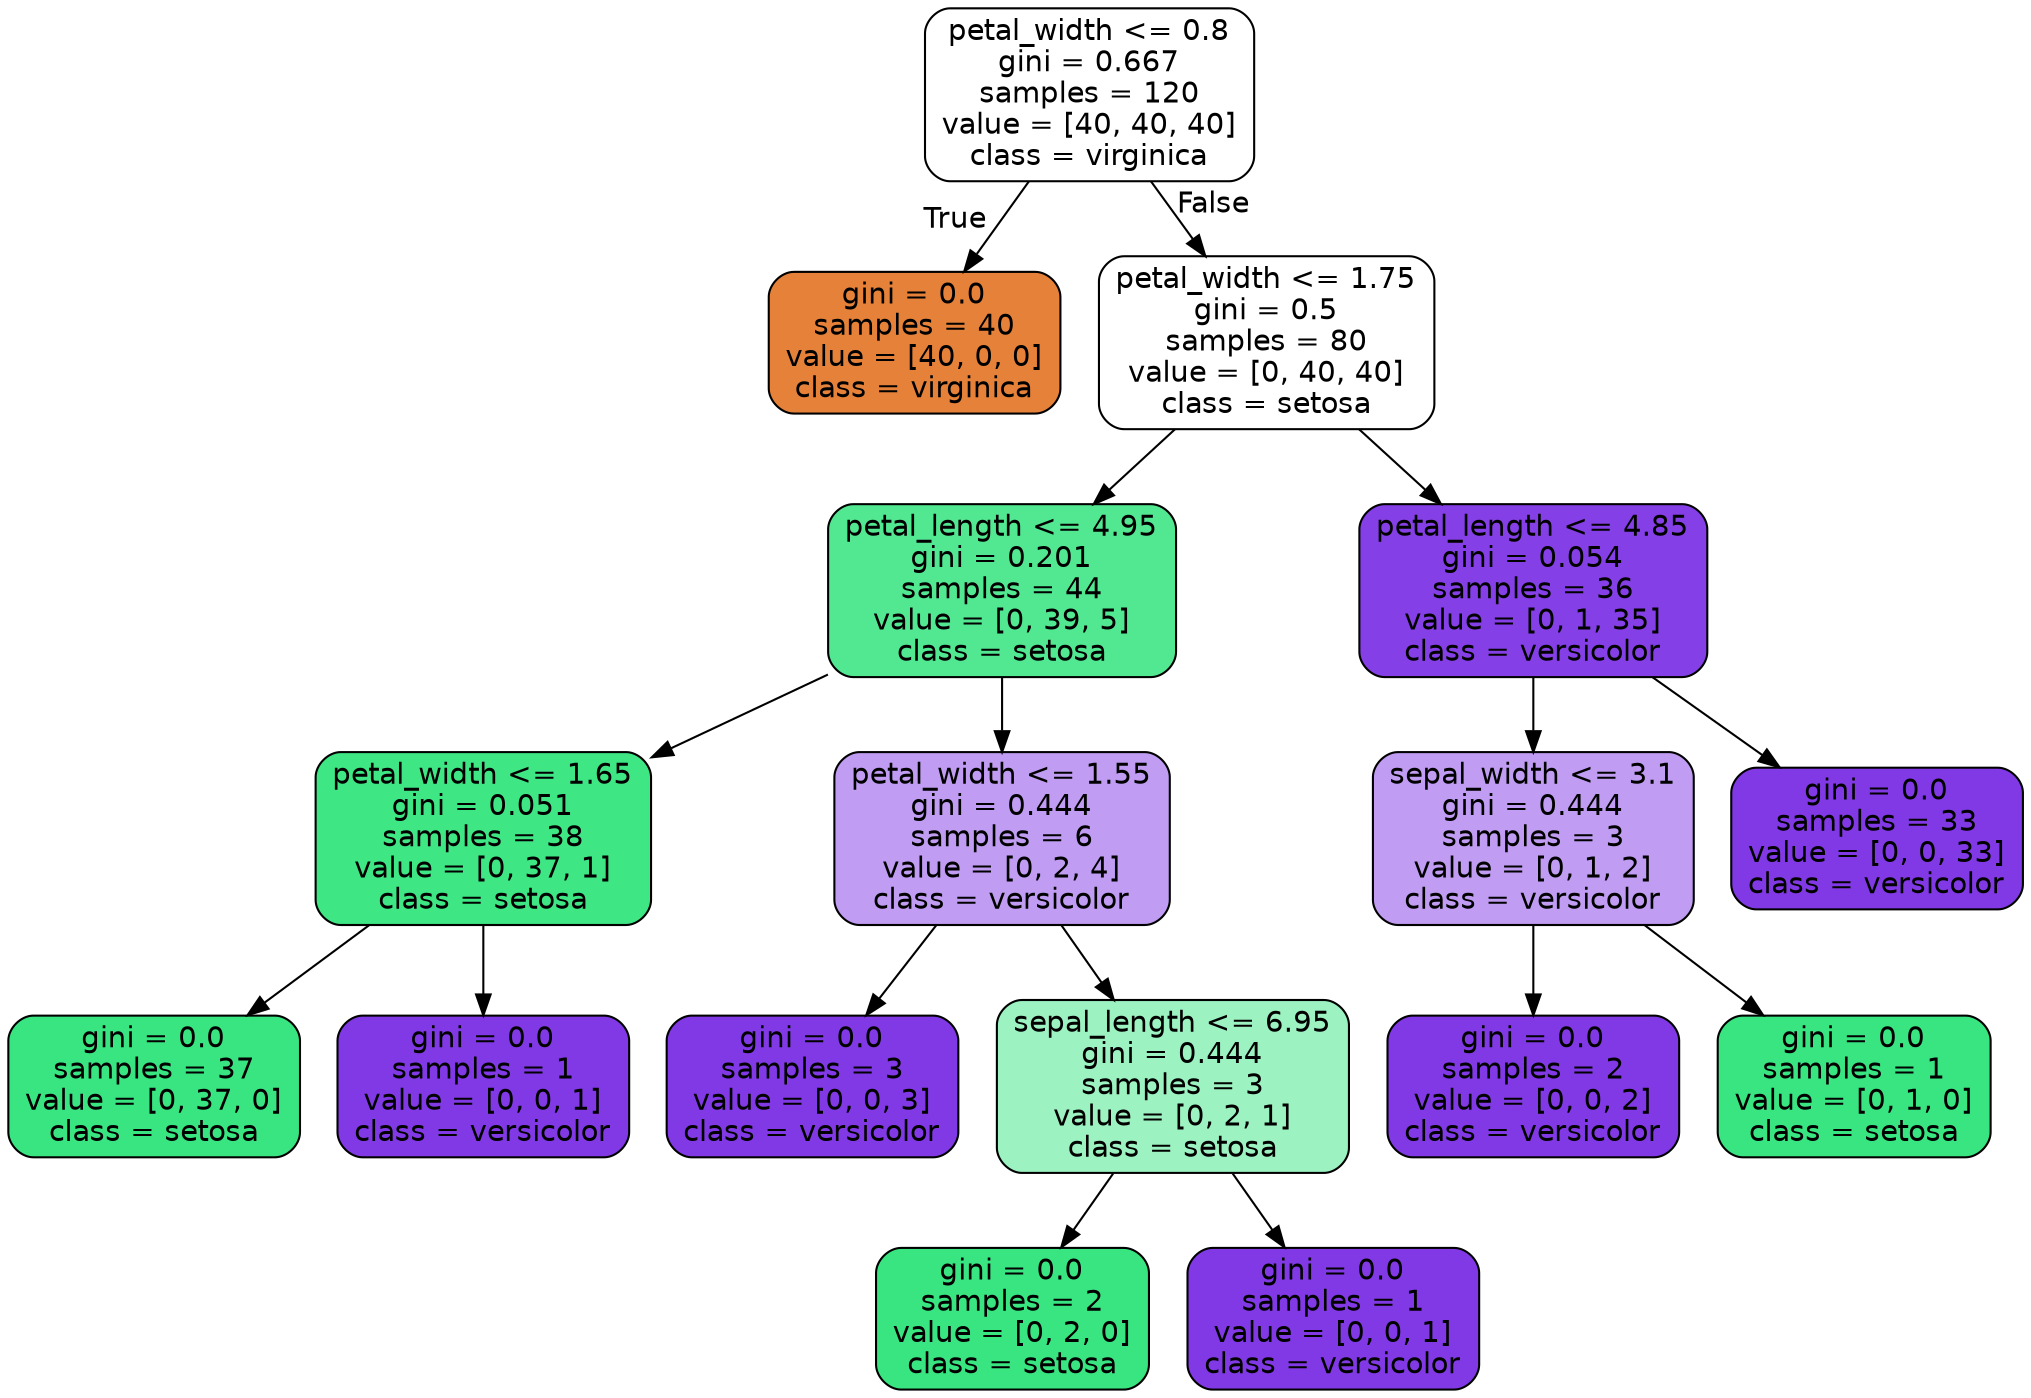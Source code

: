 digraph Tree {
node [shape=box, style="filled, rounded", color="black", fontname=helvetica] ;
edge [fontname=helvetica] ;
0 [label="petal_width <= 0.8\ngini = 0.667\nsamples = 120\nvalue = [40, 40, 40]\nclass = virginica", fillcolor="#ffffff"] ;
1 [label="gini = 0.0\nsamples = 40\nvalue = [40, 0, 0]\nclass = virginica", fillcolor="#e58139"] ;
0 -> 1 [labeldistance=2.5, labelangle=45, headlabel="True"] ;
2 [label="petal_width <= 1.75\ngini = 0.5\nsamples = 80\nvalue = [0, 40, 40]\nclass = setosa", fillcolor="#ffffff"] ;
0 -> 2 [labeldistance=2.5, labelangle=-45, headlabel="False"] ;
3 [label="petal_length <= 4.95\ngini = 0.201\nsamples = 44\nvalue = [0, 39, 5]\nclass = setosa", fillcolor="#52e891"] ;
2 -> 3 ;
4 [label="petal_width <= 1.65\ngini = 0.051\nsamples = 38\nvalue = [0, 37, 1]\nclass = setosa", fillcolor="#3ee684"] ;
3 -> 4 ;
5 [label="gini = 0.0\nsamples = 37\nvalue = [0, 37, 0]\nclass = setosa", fillcolor="#39e581"] ;
4 -> 5 ;
6 [label="gini = 0.0\nsamples = 1\nvalue = [0, 0, 1]\nclass = versicolor", fillcolor="#8139e5"] ;
4 -> 6 ;
7 [label="petal_width <= 1.55\ngini = 0.444\nsamples = 6\nvalue = [0, 2, 4]\nclass = versicolor", fillcolor="#c09cf2"] ;
3 -> 7 ;
8 [label="gini = 0.0\nsamples = 3\nvalue = [0, 0, 3]\nclass = versicolor", fillcolor="#8139e5"] ;
7 -> 8 ;
9 [label="sepal_length <= 6.95\ngini = 0.444\nsamples = 3\nvalue = [0, 2, 1]\nclass = setosa", fillcolor="#9cf2c0"] ;
7 -> 9 ;
10 [label="gini = 0.0\nsamples = 2\nvalue = [0, 2, 0]\nclass = setosa", fillcolor="#39e581"] ;
9 -> 10 ;
11 [label="gini = 0.0\nsamples = 1\nvalue = [0, 0, 1]\nclass = versicolor", fillcolor="#8139e5"] ;
9 -> 11 ;
12 [label="petal_length <= 4.85\ngini = 0.054\nsamples = 36\nvalue = [0, 1, 35]\nclass = versicolor", fillcolor="#853fe6"] ;
2 -> 12 ;
13 [label="sepal_width <= 3.1\ngini = 0.444\nsamples = 3\nvalue = [0, 1, 2]\nclass = versicolor", fillcolor="#c09cf2"] ;
12 -> 13 ;
14 [label="gini = 0.0\nsamples = 2\nvalue = [0, 0, 2]\nclass = versicolor", fillcolor="#8139e5"] ;
13 -> 14 ;
15 [label="gini = 0.0\nsamples = 1\nvalue = [0, 1, 0]\nclass = setosa", fillcolor="#39e581"] ;
13 -> 15 ;
16 [label="gini = 0.0\nsamples = 33\nvalue = [0, 0, 33]\nclass = versicolor", fillcolor="#8139e5"] ;
12 -> 16 ;
}
